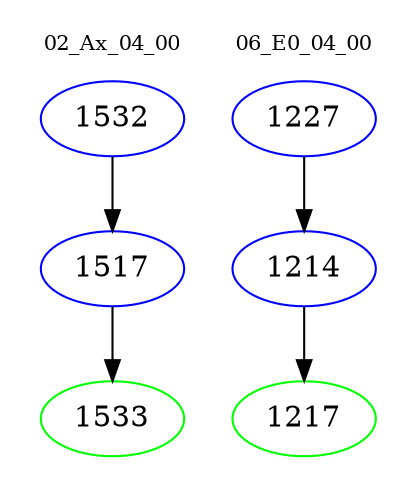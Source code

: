 digraph{
subgraph cluster_0 {
color = white
label = "02_Ax_04_00";
fontsize=10;
T0_1532 [label="1532", color="blue"]
T0_1532 -> T0_1517 [color="black"]
T0_1517 [label="1517", color="blue"]
T0_1517 -> T0_1533 [color="black"]
T0_1533 [label="1533", color="green"]
}
subgraph cluster_1 {
color = white
label = "06_E0_04_00";
fontsize=10;
T1_1227 [label="1227", color="blue"]
T1_1227 -> T1_1214 [color="black"]
T1_1214 [label="1214", color="blue"]
T1_1214 -> T1_1217 [color="black"]
T1_1217 [label="1217", color="green"]
}
}
